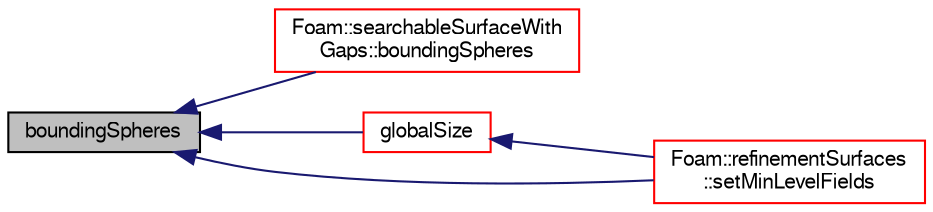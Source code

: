 digraph "boundingSpheres"
{
  bgcolor="transparent";
  edge [fontname="FreeSans",fontsize="10",labelfontname="FreeSans",labelfontsize="10"];
  node [fontname="FreeSans",fontsize="10",shape=record];
  rankdir="LR";
  Node238 [label="boundingSpheres",height=0.2,width=0.4,color="black", fillcolor="grey75", style="filled", fontcolor="black"];
  Node238 -> Node239 [dir="back",color="midnightblue",fontsize="10",style="solid",fontname="FreeSans"];
  Node239 [label="Foam::searchableSurfaceWith\lGaps::boundingSpheres",height=0.2,width=0.4,color="red",URL="$a25254.html#a96361011f8440feb1a1d941f97066429",tooltip="Get bounding spheres (centre and radius squared), one per element. "];
  Node238 -> Node241 [dir="back",color="midnightblue",fontsize="10",style="solid",fontname="FreeSans"];
  Node241 [label="globalSize",height=0.2,width=0.4,color="red",URL="$a25234.html#ac5f772f3178732f6a128f36aac0212fd",tooltip="Range of global indices that can be returned. "];
  Node241 -> Node242 [dir="back",color="midnightblue",fontsize="10",style="solid",fontname="FreeSans"];
  Node242 [label="Foam::refinementSurfaces\l::setMinLevelFields",height=0.2,width=0.4,color="red",URL="$a24686.html#ad4b11621a132f1dc63549c371e1afdcd",tooltip="Calculate minLevelFields. "];
  Node238 -> Node242 [dir="back",color="midnightblue",fontsize="10",style="solid",fontname="FreeSans"];
}
